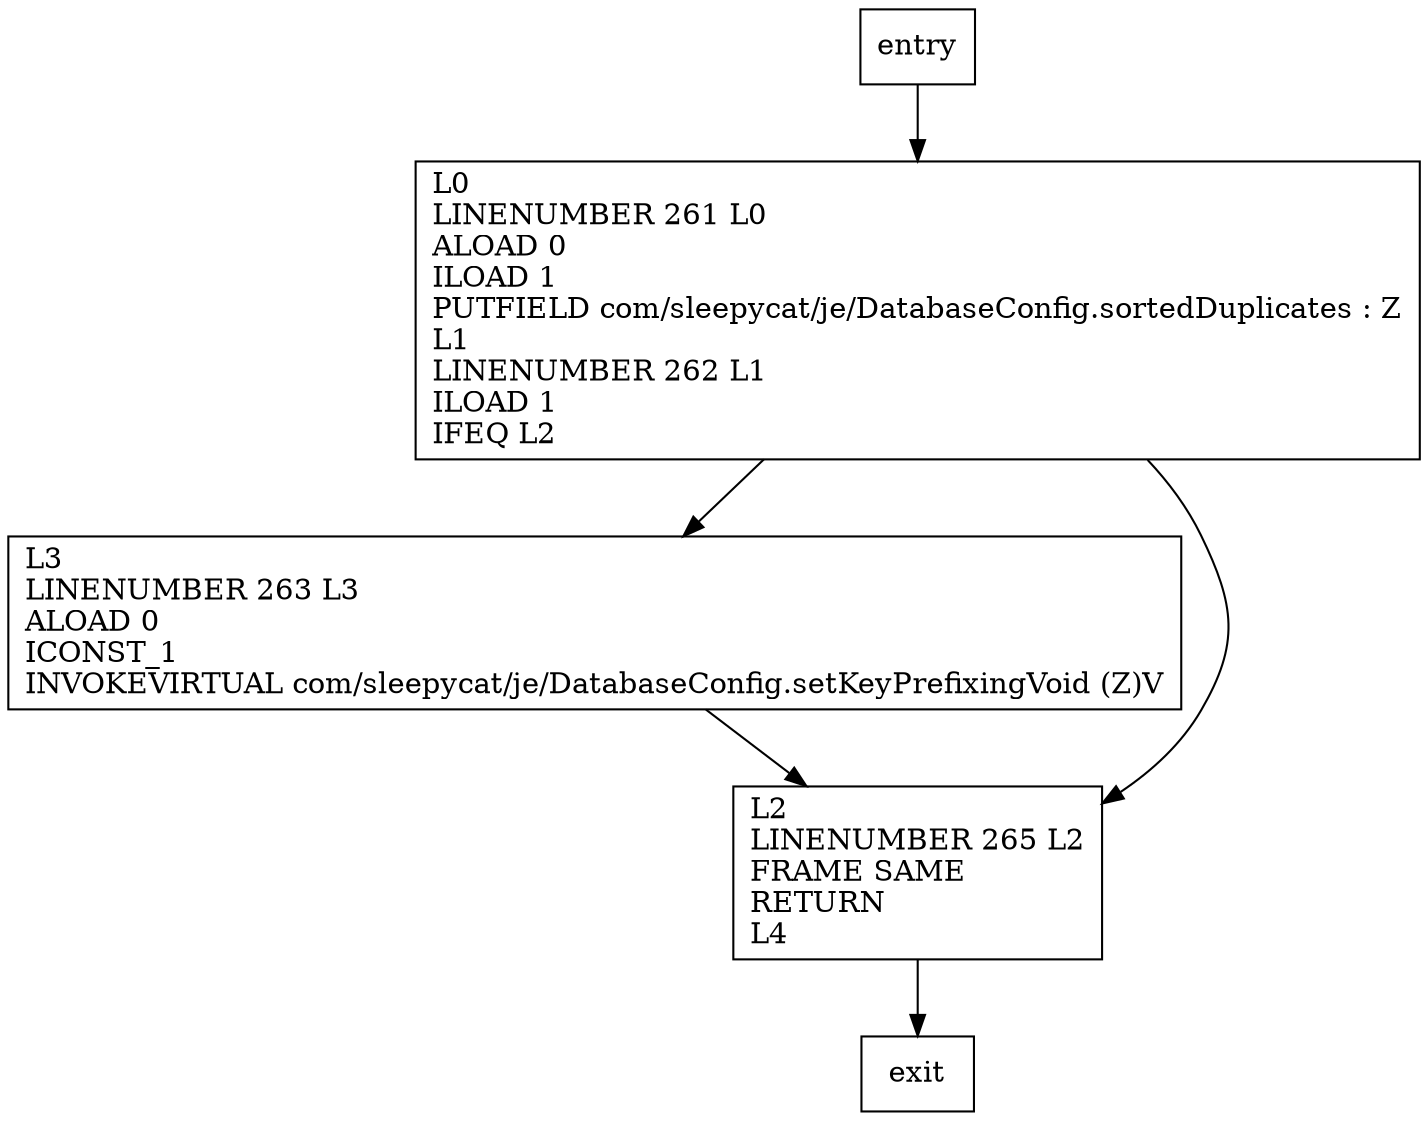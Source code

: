 digraph setSortedDuplicatesVoid {
node [shape=record];
508274533 [label="L3\lLINENUMBER 263 L3\lALOAD 0\lICONST_1\lINVOKEVIRTUAL com/sleepycat/je/DatabaseConfig.setKeyPrefixingVoid (Z)V\l"];
1399801275 [label="L2\lLINENUMBER 265 L2\lFRAME SAME\lRETURN\lL4\l"];
93656707 [label="L0\lLINENUMBER 261 L0\lALOAD 0\lILOAD 1\lPUTFIELD com/sleepycat/je/DatabaseConfig.sortedDuplicates : Z\lL1\lLINENUMBER 262 L1\lILOAD 1\lIFEQ L2\l"];
entry;
exit;
entry -> 93656707
508274533 -> 1399801275
1399801275 -> exit
93656707 -> 508274533
93656707 -> 1399801275
}
